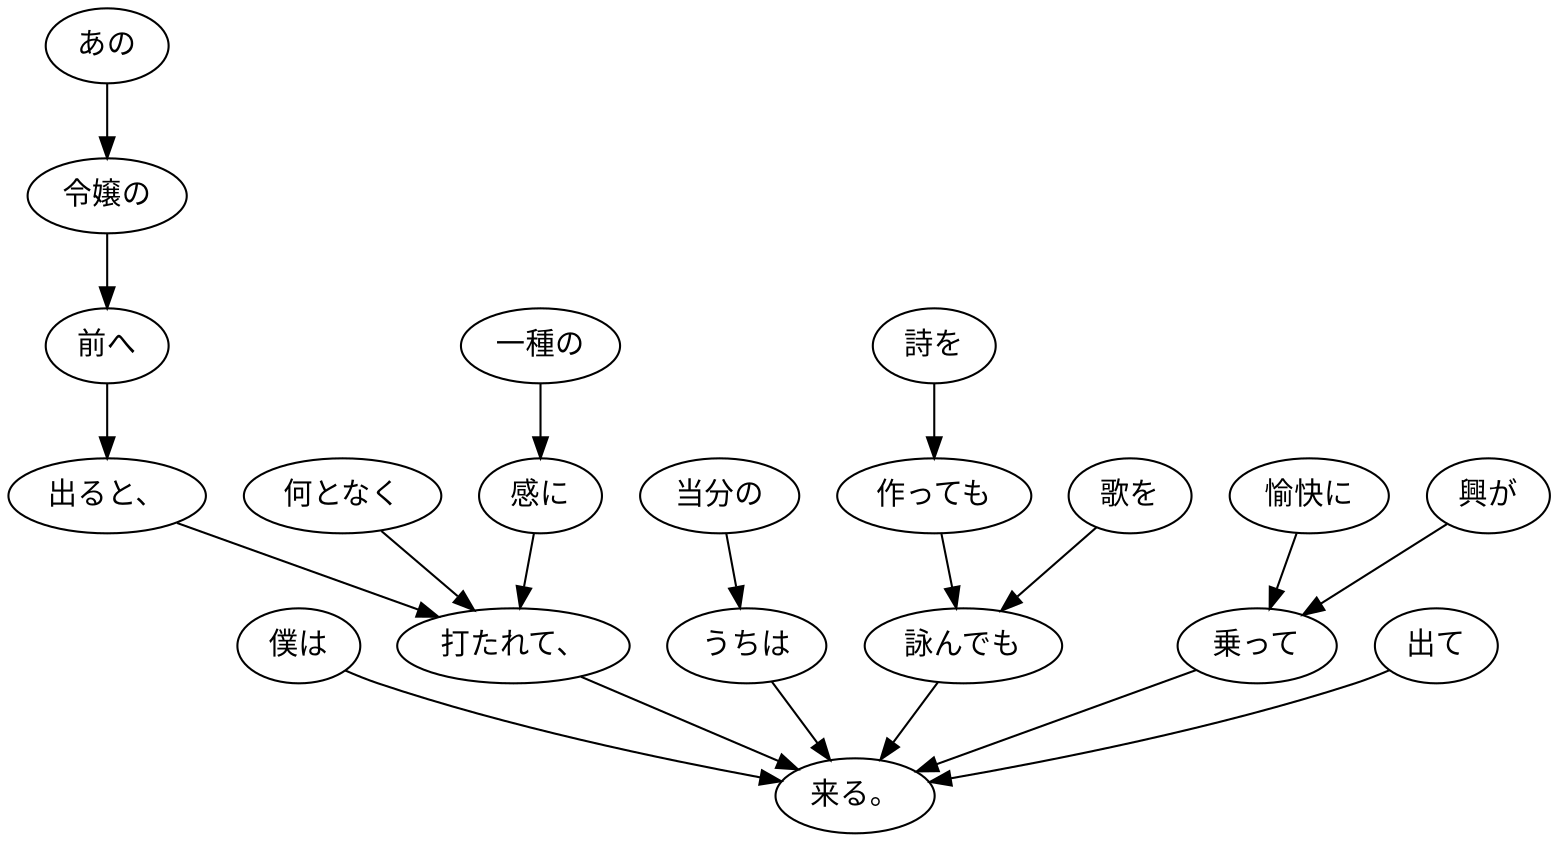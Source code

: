 digraph graph3883 {
	node0 [label="僕は"];
	node1 [label="あの"];
	node2 [label="令嬢の"];
	node3 [label="前へ"];
	node4 [label="出ると、"];
	node5 [label="何となく"];
	node6 [label="一種の"];
	node7 [label="感に"];
	node8 [label="打たれて、"];
	node9 [label="当分の"];
	node10 [label="うちは"];
	node11 [label="詩を"];
	node12 [label="作っても"];
	node13 [label="歌を"];
	node14 [label="詠んでも"];
	node15 [label="愉快に"];
	node16 [label="興が"];
	node17 [label="乗って"];
	node18 [label="出て"];
	node19 [label="来る。"];
	node0 -> node19;
	node1 -> node2;
	node2 -> node3;
	node3 -> node4;
	node4 -> node8;
	node5 -> node8;
	node6 -> node7;
	node7 -> node8;
	node8 -> node19;
	node9 -> node10;
	node10 -> node19;
	node11 -> node12;
	node12 -> node14;
	node13 -> node14;
	node14 -> node19;
	node15 -> node17;
	node16 -> node17;
	node17 -> node19;
	node18 -> node19;
}
